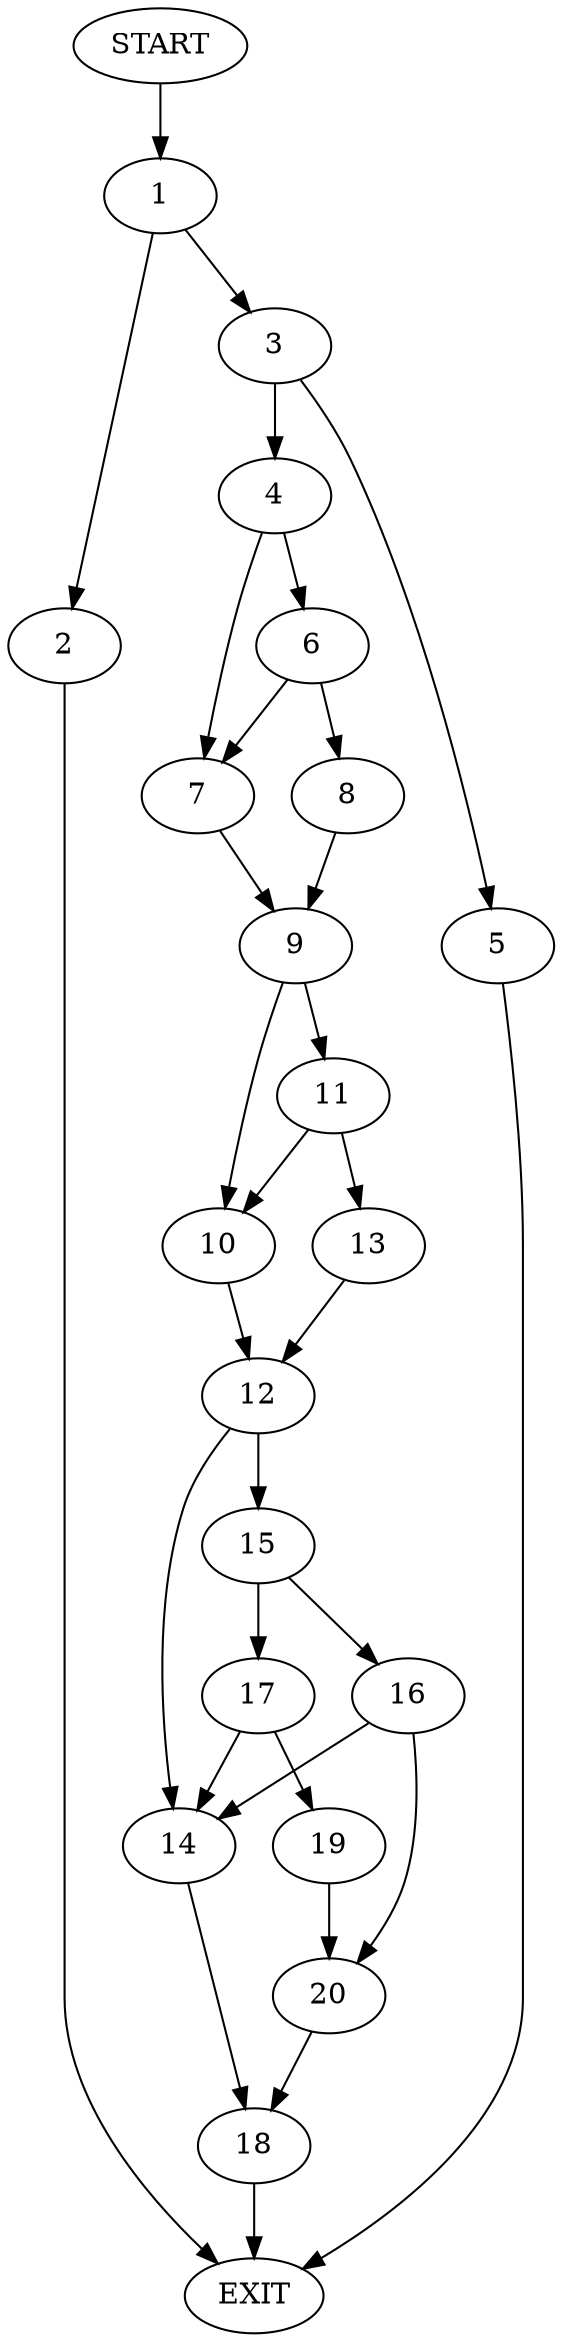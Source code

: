 digraph {
0 [label="START"]
21 [label="EXIT"]
0 -> 1
1 -> 2
1 -> 3
3 -> 4
3 -> 5
2 -> 21
4 -> 6
4 -> 7
5 -> 21
6 -> 7
6 -> 8
7 -> 9
8 -> 9
9 -> 10
9 -> 11
10 -> 12
11 -> 10
11 -> 13
13 -> 12
12 -> 14
12 -> 15
15 -> 16
15 -> 17
14 -> 18
17 -> 14
17 -> 19
16 -> 20
16 -> 14
19 -> 20
20 -> 18
18 -> 21
}
